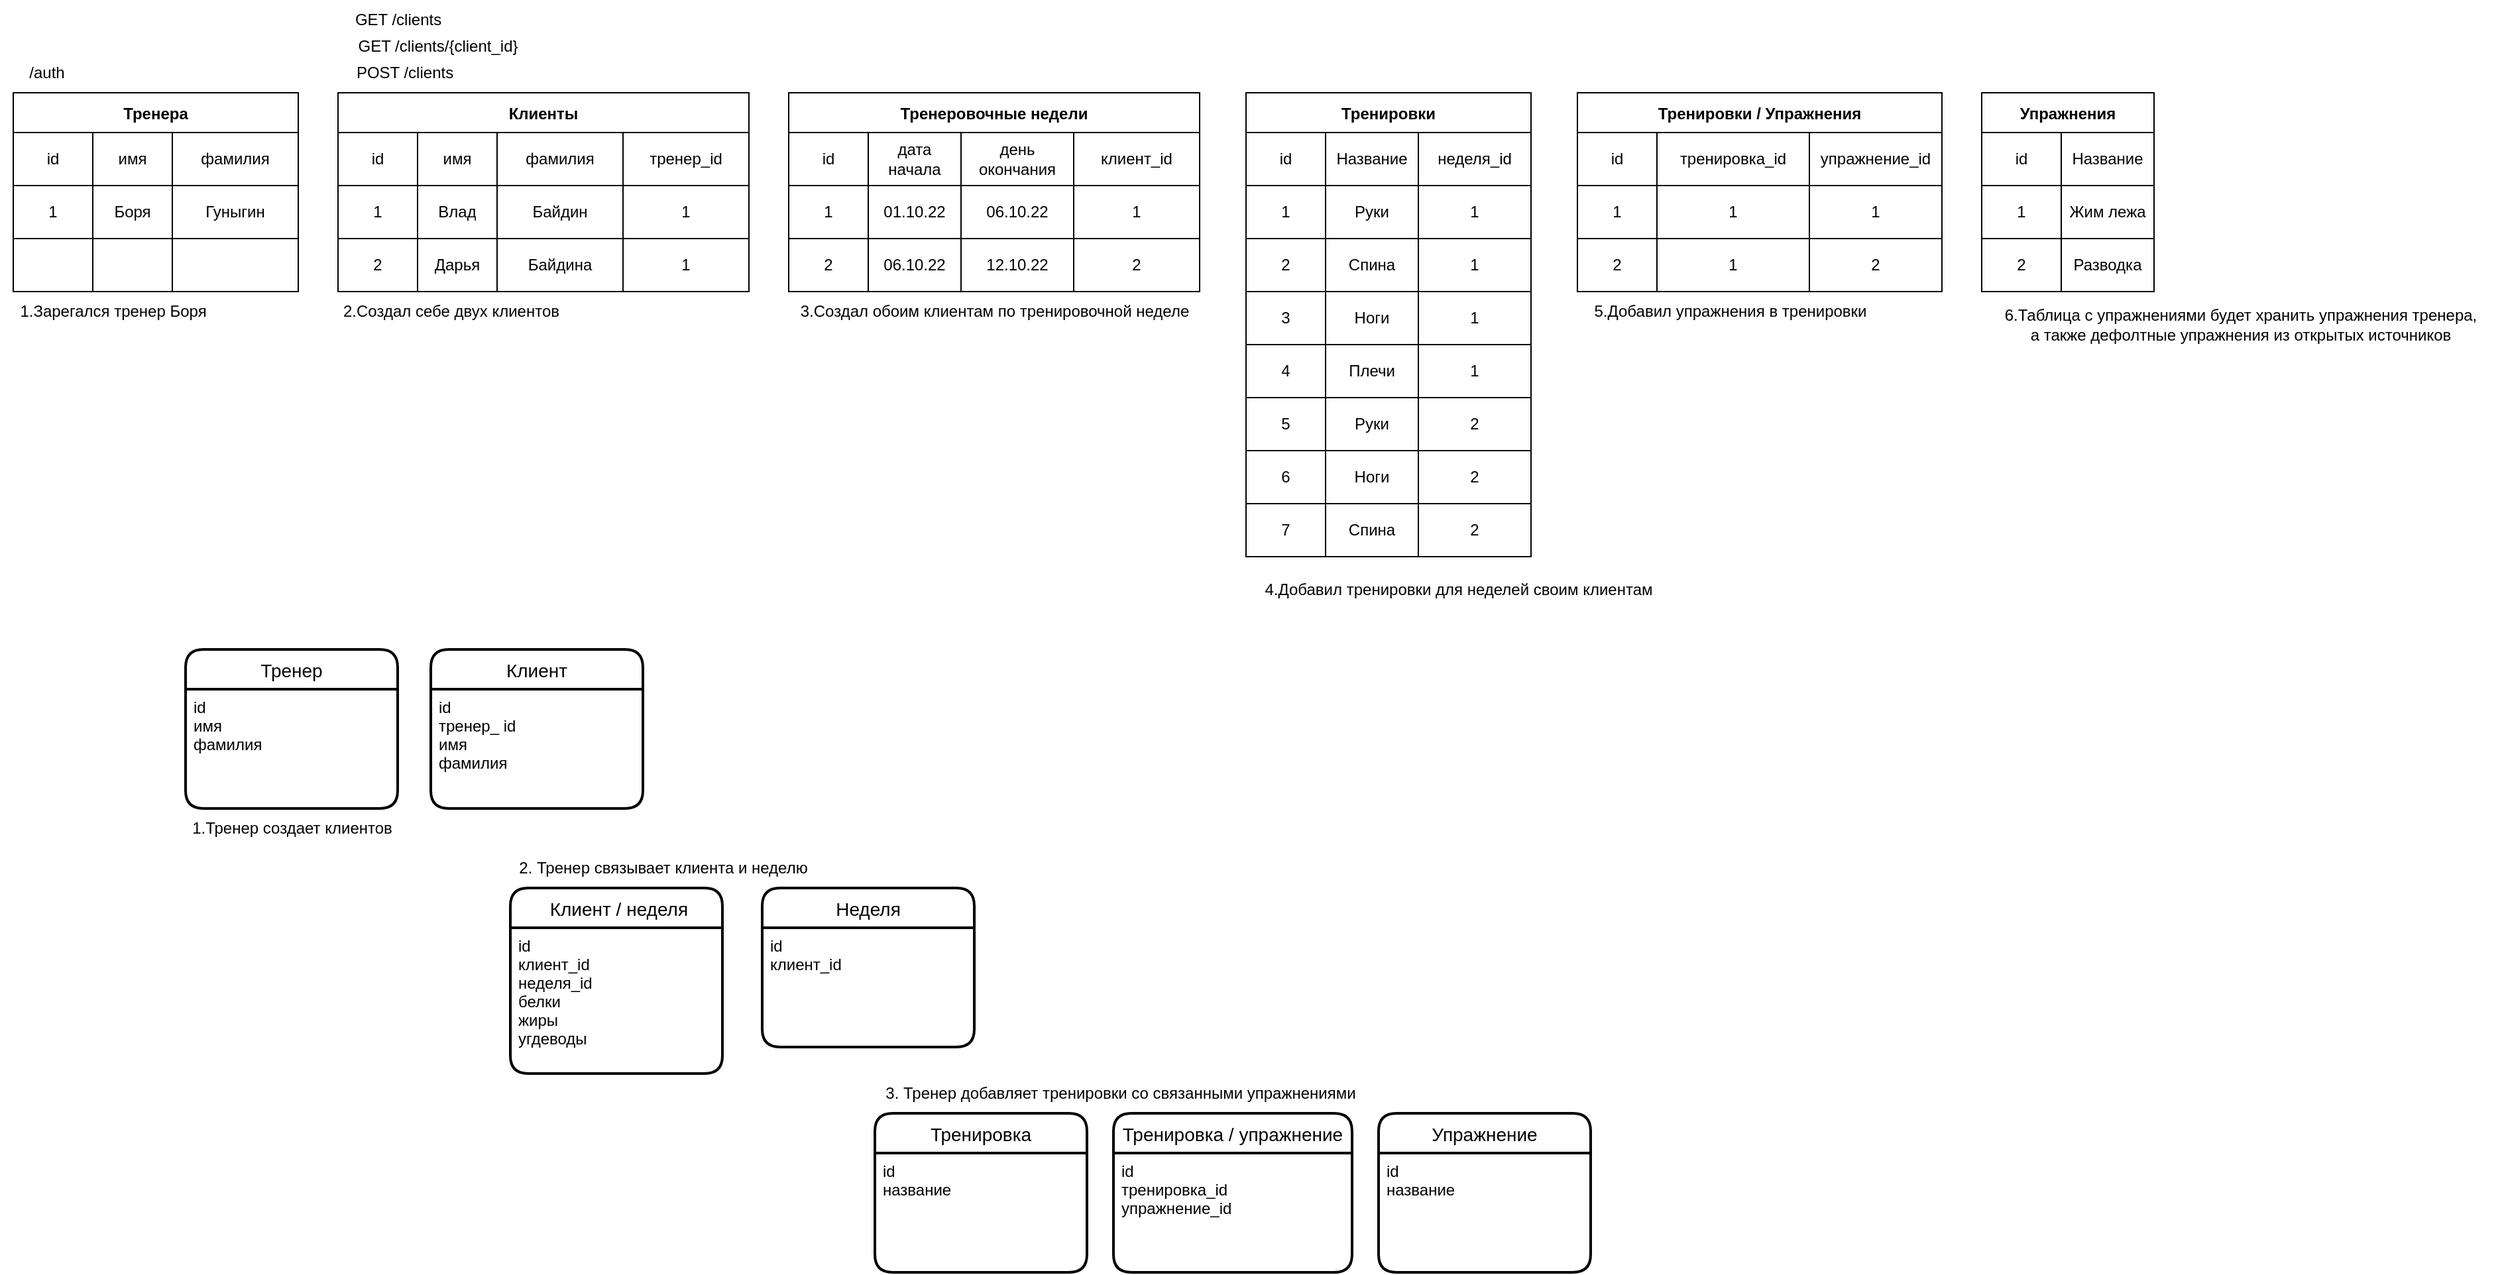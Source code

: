 <mxfile version="20.5.1" type="github">
  <diagram id="R2lEEEUBdFMjLlhIrx00" name="Page-1">
    <mxGraphModel dx="1638" dy="875" grid="1" gridSize="10" guides="1" tooltips="1" connect="1" arrows="1" fold="1" page="1" pageScale="1" pageWidth="850" pageHeight="1100" math="0" shadow="0" extFonts="Permanent Marker^https://fonts.googleapis.com/css?family=Permanent+Marker">
      <root>
        <mxCell id="0" />
        <mxCell id="1" parent="0" />
        <mxCell id="WvGkUx12fN6-GQ40ByEk-1" value="Тренер" style="swimlane;childLayout=stackLayout;horizontal=1;startSize=30;horizontalStack=0;rounded=1;fontSize=14;fontStyle=0;strokeWidth=2;resizeParent=0;resizeLast=1;shadow=0;dashed=0;align=center;" vertex="1" parent="1">
          <mxGeometry x="350" y="560" width="160" height="120" as="geometry" />
        </mxCell>
        <mxCell id="WvGkUx12fN6-GQ40ByEk-2" value="id&#xa;имя&#xa;фамилия" style="align=left;strokeColor=none;fillColor=none;spacingLeft=4;fontSize=12;verticalAlign=top;resizable=0;rotatable=0;part=1;" vertex="1" parent="WvGkUx12fN6-GQ40ByEk-1">
          <mxGeometry y="30" width="160" height="90" as="geometry" />
        </mxCell>
        <mxCell id="WvGkUx12fN6-GQ40ByEk-3" value="Клиент" style="swimlane;childLayout=stackLayout;horizontal=1;startSize=30;horizontalStack=0;rounded=1;fontSize=14;fontStyle=0;strokeWidth=2;resizeParent=0;resizeLast=1;shadow=0;dashed=0;align=center;" vertex="1" parent="1">
          <mxGeometry x="535" y="560" width="160" height="120" as="geometry" />
        </mxCell>
        <mxCell id="WvGkUx12fN6-GQ40ByEk-4" value="id&#xa;тренер_ id&#xa;имя&#xa;фамилия&#xa;" style="align=left;strokeColor=none;fillColor=none;spacingLeft=4;fontSize=12;verticalAlign=top;resizable=0;rotatable=0;part=1;" vertex="1" parent="WvGkUx12fN6-GQ40ByEk-3">
          <mxGeometry y="30" width="160" height="90" as="geometry" />
        </mxCell>
        <mxCell id="WvGkUx12fN6-GQ40ByEk-8" value="Неделя" style="swimlane;childLayout=stackLayout;horizontal=1;startSize=30;horizontalStack=0;rounded=1;fontSize=14;fontStyle=0;strokeWidth=2;resizeParent=0;resizeLast=1;shadow=0;dashed=0;align=center;" vertex="1" parent="1">
          <mxGeometry x="785" y="740" width="160" height="120" as="geometry" />
        </mxCell>
        <mxCell id="WvGkUx12fN6-GQ40ByEk-9" value="id&#xa;клиент_id&#xa;&#xa;" style="align=left;strokeColor=none;fillColor=none;spacingLeft=4;fontSize=12;verticalAlign=top;resizable=0;rotatable=0;part=1;" vertex="1" parent="WvGkUx12fN6-GQ40ByEk-8">
          <mxGeometry y="30" width="160" height="90" as="geometry" />
        </mxCell>
        <mxCell id="WvGkUx12fN6-GQ40ByEk-22" value=" Клиент / неделя" style="swimlane;childLayout=stackLayout;horizontal=1;startSize=30;horizontalStack=0;rounded=1;fontSize=14;fontStyle=0;strokeWidth=2;resizeParent=0;resizeLast=1;shadow=0;dashed=0;align=center;" vertex="1" parent="1">
          <mxGeometry x="595" y="740" width="160" height="140" as="geometry" />
        </mxCell>
        <mxCell id="WvGkUx12fN6-GQ40ByEk-23" value="id&#xa;клиент_id&#xa;неделя_id&#xa;белки&#xa;жиры&#xa;угдеводы" style="align=left;strokeColor=none;fillColor=none;spacingLeft=4;fontSize=12;verticalAlign=top;resizable=0;rotatable=0;part=1;" vertex="1" parent="WvGkUx12fN6-GQ40ByEk-22">
          <mxGeometry y="30" width="160" height="110" as="geometry" />
        </mxCell>
        <mxCell id="WvGkUx12fN6-GQ40ByEk-32" value="Тренировка" style="swimlane;childLayout=stackLayout;horizontal=1;startSize=30;horizontalStack=0;rounded=1;fontSize=14;fontStyle=0;strokeWidth=2;resizeParent=0;resizeLast=1;shadow=0;dashed=0;align=center;" vertex="1" parent="1">
          <mxGeometry x="870" y="910" width="160" height="120" as="geometry" />
        </mxCell>
        <mxCell id="WvGkUx12fN6-GQ40ByEk-33" value="id&#xa;название&#xa;" style="align=left;strokeColor=none;fillColor=none;spacingLeft=4;fontSize=12;verticalAlign=top;resizable=0;rotatable=0;part=1;" vertex="1" parent="WvGkUx12fN6-GQ40ByEk-32">
          <mxGeometry y="30" width="160" height="90" as="geometry" />
        </mxCell>
        <mxCell id="WvGkUx12fN6-GQ40ByEk-40" value="1.Тренер создает клиентов" style="text;html=1;resizable=0;autosize=1;align=center;verticalAlign=middle;points=[];fillColor=none;strokeColor=none;rounded=0;" vertex="1" parent="1">
          <mxGeometry x="340" y="680" width="180" height="30" as="geometry" />
        </mxCell>
        <mxCell id="WvGkUx12fN6-GQ40ByEk-48" value="2. Тренер связывает клиента и неделю" style="text;html=1;align=center;verticalAlign=middle;resizable=0;points=[];autosize=1;strokeColor=none;fillColor=none;" vertex="1" parent="1">
          <mxGeometry x="585" y="710" width="250" height="30" as="geometry" />
        </mxCell>
        <mxCell id="WvGkUx12fN6-GQ40ByEk-49" value="3. Тренер добавляет тренировки со связанными упражнениями" style="text;html=1;align=center;verticalAlign=middle;resizable=0;points=[];autosize=1;strokeColor=none;fillColor=none;" vertex="1" parent="1">
          <mxGeometry x="860" y="880" width="390" height="30" as="geometry" />
        </mxCell>
        <mxCell id="WvGkUx12fN6-GQ40ByEk-50" value="Тренировка / упражнение" style="swimlane;childLayout=stackLayout;horizontal=1;startSize=30;horizontalStack=0;rounded=1;fontSize=14;fontStyle=0;strokeWidth=2;resizeParent=0;resizeLast=1;shadow=0;dashed=0;align=center;" vertex="1" parent="1">
          <mxGeometry x="1050" y="910" width="180" height="120" as="geometry" />
        </mxCell>
        <mxCell id="WvGkUx12fN6-GQ40ByEk-51" value="id&#xa;тренировка_id&#xa;упражнение_id" style="align=left;strokeColor=none;fillColor=none;spacingLeft=4;fontSize=12;verticalAlign=top;resizable=0;rotatable=0;part=1;" vertex="1" parent="WvGkUx12fN6-GQ40ByEk-50">
          <mxGeometry y="30" width="180" height="90" as="geometry" />
        </mxCell>
        <mxCell id="WvGkUx12fN6-GQ40ByEk-59" value="Упражнение" style="swimlane;childLayout=stackLayout;horizontal=1;startSize=30;horizontalStack=0;rounded=1;fontSize=14;fontStyle=0;strokeWidth=2;resizeParent=0;resizeLast=1;shadow=0;dashed=0;align=center;" vertex="1" parent="1">
          <mxGeometry x="1250" y="910" width="160" height="120" as="geometry" />
        </mxCell>
        <mxCell id="WvGkUx12fN6-GQ40ByEk-60" value="id&#xa;название&#xa;" style="align=left;strokeColor=none;fillColor=none;spacingLeft=4;fontSize=12;verticalAlign=top;resizable=0;rotatable=0;part=1;" vertex="1" parent="WvGkUx12fN6-GQ40ByEk-59">
          <mxGeometry y="30" width="160" height="90" as="geometry" />
        </mxCell>
        <mxCell id="WvGkUx12fN6-GQ40ByEk-75" value="Тренера" style="shape=table;startSize=30;container=1;collapsible=0;childLayout=tableLayout;fontStyle=1;align=center;" vertex="1" parent="1">
          <mxGeometry x="220" y="140" width="215" height="150" as="geometry" />
        </mxCell>
        <mxCell id="WvGkUx12fN6-GQ40ByEk-76" value="" style="shape=tableRow;horizontal=0;startSize=0;swimlaneHead=0;swimlaneBody=0;top=0;left=0;bottom=0;right=0;collapsible=0;dropTarget=0;fillColor=none;points=[[0,0.5],[1,0.5]];portConstraint=eastwest;" vertex="1" parent="WvGkUx12fN6-GQ40ByEk-75">
          <mxGeometry y="30" width="215" height="40" as="geometry" />
        </mxCell>
        <mxCell id="WvGkUx12fN6-GQ40ByEk-77" value="id" style="shape=partialRectangle;html=1;whiteSpace=wrap;connectable=0;fillColor=none;top=0;left=0;bottom=0;right=0;overflow=hidden;" vertex="1" parent="WvGkUx12fN6-GQ40ByEk-76">
          <mxGeometry width="60" height="40" as="geometry">
            <mxRectangle width="60" height="40" as="alternateBounds" />
          </mxGeometry>
        </mxCell>
        <mxCell id="WvGkUx12fN6-GQ40ByEk-78" value="имя" style="shape=partialRectangle;html=1;whiteSpace=wrap;connectable=0;fillColor=none;top=0;left=0;bottom=0;right=0;overflow=hidden;" vertex="1" parent="WvGkUx12fN6-GQ40ByEk-76">
          <mxGeometry x="60" width="60" height="40" as="geometry">
            <mxRectangle width="60" height="40" as="alternateBounds" />
          </mxGeometry>
        </mxCell>
        <mxCell id="WvGkUx12fN6-GQ40ByEk-79" value="фамилия" style="shape=partialRectangle;html=1;whiteSpace=wrap;connectable=0;fillColor=none;top=0;left=0;bottom=0;right=0;overflow=hidden;" vertex="1" parent="WvGkUx12fN6-GQ40ByEk-76">
          <mxGeometry x="120" width="95" height="40" as="geometry">
            <mxRectangle width="95" height="40" as="alternateBounds" />
          </mxGeometry>
        </mxCell>
        <mxCell id="WvGkUx12fN6-GQ40ByEk-80" value="" style="shape=tableRow;horizontal=0;startSize=0;swimlaneHead=0;swimlaneBody=0;top=0;left=0;bottom=0;right=0;collapsible=0;dropTarget=0;fillColor=none;points=[[0,0.5],[1,0.5]];portConstraint=eastwest;" vertex="1" parent="WvGkUx12fN6-GQ40ByEk-75">
          <mxGeometry y="70" width="215" height="40" as="geometry" />
        </mxCell>
        <mxCell id="WvGkUx12fN6-GQ40ByEk-81" value="1" style="shape=partialRectangle;html=1;whiteSpace=wrap;connectable=0;fillColor=none;top=0;left=0;bottom=0;right=0;overflow=hidden;" vertex="1" parent="WvGkUx12fN6-GQ40ByEk-80">
          <mxGeometry width="60" height="40" as="geometry">
            <mxRectangle width="60" height="40" as="alternateBounds" />
          </mxGeometry>
        </mxCell>
        <mxCell id="WvGkUx12fN6-GQ40ByEk-82" value="Боря" style="shape=partialRectangle;html=1;whiteSpace=wrap;connectable=0;fillColor=none;top=0;left=0;bottom=0;right=0;overflow=hidden;" vertex="1" parent="WvGkUx12fN6-GQ40ByEk-80">
          <mxGeometry x="60" width="60" height="40" as="geometry">
            <mxRectangle width="60" height="40" as="alternateBounds" />
          </mxGeometry>
        </mxCell>
        <mxCell id="WvGkUx12fN6-GQ40ByEk-83" value="Гуныгин" style="shape=partialRectangle;html=1;whiteSpace=wrap;connectable=0;fillColor=none;top=0;left=0;bottom=0;right=0;overflow=hidden;" vertex="1" parent="WvGkUx12fN6-GQ40ByEk-80">
          <mxGeometry x="120" width="95" height="40" as="geometry">
            <mxRectangle width="95" height="40" as="alternateBounds" />
          </mxGeometry>
        </mxCell>
        <mxCell id="WvGkUx12fN6-GQ40ByEk-84" value="" style="shape=tableRow;horizontal=0;startSize=0;swimlaneHead=0;swimlaneBody=0;top=0;left=0;bottom=0;right=0;collapsible=0;dropTarget=0;fillColor=none;points=[[0,0.5],[1,0.5]];portConstraint=eastwest;" vertex="1" parent="WvGkUx12fN6-GQ40ByEk-75">
          <mxGeometry y="110" width="215" height="40" as="geometry" />
        </mxCell>
        <mxCell id="WvGkUx12fN6-GQ40ByEk-85" value="" style="shape=partialRectangle;html=1;whiteSpace=wrap;connectable=0;fillColor=none;top=0;left=0;bottom=0;right=0;overflow=hidden;" vertex="1" parent="WvGkUx12fN6-GQ40ByEk-84">
          <mxGeometry width="60" height="40" as="geometry">
            <mxRectangle width="60" height="40" as="alternateBounds" />
          </mxGeometry>
        </mxCell>
        <mxCell id="WvGkUx12fN6-GQ40ByEk-86" value="" style="shape=partialRectangle;html=1;whiteSpace=wrap;connectable=0;fillColor=none;top=0;left=0;bottom=0;right=0;overflow=hidden;" vertex="1" parent="WvGkUx12fN6-GQ40ByEk-84">
          <mxGeometry x="60" width="60" height="40" as="geometry">
            <mxRectangle width="60" height="40" as="alternateBounds" />
          </mxGeometry>
        </mxCell>
        <mxCell id="WvGkUx12fN6-GQ40ByEk-87" value="" style="shape=partialRectangle;html=1;whiteSpace=wrap;connectable=0;fillColor=none;top=0;left=0;bottom=0;right=0;overflow=hidden;" vertex="1" parent="WvGkUx12fN6-GQ40ByEk-84">
          <mxGeometry x="120" width="95" height="40" as="geometry">
            <mxRectangle width="95" height="40" as="alternateBounds" />
          </mxGeometry>
        </mxCell>
        <mxCell id="WvGkUx12fN6-GQ40ByEk-106" value="Клиенты" style="shape=table;startSize=30;container=1;collapsible=0;childLayout=tableLayout;fontStyle=1;align=center;" vertex="1" parent="1">
          <mxGeometry x="465" y="140" width="310" height="150" as="geometry" />
        </mxCell>
        <mxCell id="WvGkUx12fN6-GQ40ByEk-107" value="" style="shape=tableRow;horizontal=0;startSize=0;swimlaneHead=0;swimlaneBody=0;top=0;left=0;bottom=0;right=0;collapsible=0;dropTarget=0;fillColor=none;points=[[0,0.5],[1,0.5]];portConstraint=eastwest;" vertex="1" parent="WvGkUx12fN6-GQ40ByEk-106">
          <mxGeometry y="30" width="310" height="40" as="geometry" />
        </mxCell>
        <mxCell id="WvGkUx12fN6-GQ40ByEk-108" value="id" style="shape=partialRectangle;html=1;whiteSpace=wrap;connectable=0;fillColor=none;top=0;left=0;bottom=0;right=0;overflow=hidden;" vertex="1" parent="WvGkUx12fN6-GQ40ByEk-107">
          <mxGeometry width="60" height="40" as="geometry">
            <mxRectangle width="60" height="40" as="alternateBounds" />
          </mxGeometry>
        </mxCell>
        <mxCell id="WvGkUx12fN6-GQ40ByEk-109" value="имя" style="shape=partialRectangle;html=1;whiteSpace=wrap;connectable=0;fillColor=none;top=0;left=0;bottom=0;right=0;overflow=hidden;" vertex="1" parent="WvGkUx12fN6-GQ40ByEk-107">
          <mxGeometry x="60" width="60" height="40" as="geometry">
            <mxRectangle width="60" height="40" as="alternateBounds" />
          </mxGeometry>
        </mxCell>
        <mxCell id="WvGkUx12fN6-GQ40ByEk-110" value="фамилия" style="shape=partialRectangle;html=1;whiteSpace=wrap;connectable=0;fillColor=none;top=0;left=0;bottom=0;right=0;overflow=hidden;" vertex="1" parent="WvGkUx12fN6-GQ40ByEk-107">
          <mxGeometry x="120" width="95" height="40" as="geometry">
            <mxRectangle width="95" height="40" as="alternateBounds" />
          </mxGeometry>
        </mxCell>
        <mxCell id="WvGkUx12fN6-GQ40ByEk-128" value="тренер_id" style="shape=partialRectangle;html=1;whiteSpace=wrap;connectable=0;fillColor=none;top=0;left=0;bottom=0;right=0;overflow=hidden;" vertex="1" parent="WvGkUx12fN6-GQ40ByEk-107">
          <mxGeometry x="215" width="95" height="40" as="geometry">
            <mxRectangle width="95" height="40" as="alternateBounds" />
          </mxGeometry>
        </mxCell>
        <mxCell id="WvGkUx12fN6-GQ40ByEk-111" value="" style="shape=tableRow;horizontal=0;startSize=0;swimlaneHead=0;swimlaneBody=0;top=0;left=0;bottom=0;right=0;collapsible=0;dropTarget=0;fillColor=none;points=[[0,0.5],[1,0.5]];portConstraint=eastwest;" vertex="1" parent="WvGkUx12fN6-GQ40ByEk-106">
          <mxGeometry y="70" width="310" height="40" as="geometry" />
        </mxCell>
        <mxCell id="WvGkUx12fN6-GQ40ByEk-112" value="1" style="shape=partialRectangle;html=1;whiteSpace=wrap;connectable=0;fillColor=none;top=0;left=0;bottom=0;right=0;overflow=hidden;" vertex="1" parent="WvGkUx12fN6-GQ40ByEk-111">
          <mxGeometry width="60" height="40" as="geometry">
            <mxRectangle width="60" height="40" as="alternateBounds" />
          </mxGeometry>
        </mxCell>
        <mxCell id="WvGkUx12fN6-GQ40ByEk-113" value="Влад" style="shape=partialRectangle;html=1;whiteSpace=wrap;connectable=0;fillColor=none;top=0;left=0;bottom=0;right=0;overflow=hidden;" vertex="1" parent="WvGkUx12fN6-GQ40ByEk-111">
          <mxGeometry x="60" width="60" height="40" as="geometry">
            <mxRectangle width="60" height="40" as="alternateBounds" />
          </mxGeometry>
        </mxCell>
        <mxCell id="WvGkUx12fN6-GQ40ByEk-114" value="Байдин" style="shape=partialRectangle;html=1;whiteSpace=wrap;connectable=0;fillColor=none;top=0;left=0;bottom=0;right=0;overflow=hidden;" vertex="1" parent="WvGkUx12fN6-GQ40ByEk-111">
          <mxGeometry x="120" width="95" height="40" as="geometry">
            <mxRectangle width="95" height="40" as="alternateBounds" />
          </mxGeometry>
        </mxCell>
        <mxCell id="WvGkUx12fN6-GQ40ByEk-129" value="1" style="shape=partialRectangle;html=1;whiteSpace=wrap;connectable=0;fillColor=none;top=0;left=0;bottom=0;right=0;overflow=hidden;" vertex="1" parent="WvGkUx12fN6-GQ40ByEk-111">
          <mxGeometry x="215" width="95" height="40" as="geometry">
            <mxRectangle width="95" height="40" as="alternateBounds" />
          </mxGeometry>
        </mxCell>
        <mxCell id="WvGkUx12fN6-GQ40ByEk-115" value="" style="shape=tableRow;horizontal=0;startSize=0;swimlaneHead=0;swimlaneBody=0;top=0;left=0;bottom=0;right=0;collapsible=0;dropTarget=0;fillColor=none;points=[[0,0.5],[1,0.5]];portConstraint=eastwest;" vertex="1" parent="WvGkUx12fN6-GQ40ByEk-106">
          <mxGeometry y="110" width="310" height="40" as="geometry" />
        </mxCell>
        <mxCell id="WvGkUx12fN6-GQ40ByEk-116" value="2" style="shape=partialRectangle;html=1;whiteSpace=wrap;connectable=0;fillColor=none;top=0;left=0;bottom=0;right=0;overflow=hidden;" vertex="1" parent="WvGkUx12fN6-GQ40ByEk-115">
          <mxGeometry width="60" height="40" as="geometry">
            <mxRectangle width="60" height="40" as="alternateBounds" />
          </mxGeometry>
        </mxCell>
        <mxCell id="WvGkUx12fN6-GQ40ByEk-117" value="Дарья" style="shape=partialRectangle;html=1;whiteSpace=wrap;connectable=0;fillColor=none;top=0;left=0;bottom=0;right=0;overflow=hidden;" vertex="1" parent="WvGkUx12fN6-GQ40ByEk-115">
          <mxGeometry x="60" width="60" height="40" as="geometry">
            <mxRectangle width="60" height="40" as="alternateBounds" />
          </mxGeometry>
        </mxCell>
        <mxCell id="WvGkUx12fN6-GQ40ByEk-118" value="Байдина" style="shape=partialRectangle;html=1;whiteSpace=wrap;connectable=0;fillColor=none;top=0;left=0;bottom=0;right=0;overflow=hidden;" vertex="1" parent="WvGkUx12fN6-GQ40ByEk-115">
          <mxGeometry x="120" width="95" height="40" as="geometry">
            <mxRectangle width="95" height="40" as="alternateBounds" />
          </mxGeometry>
        </mxCell>
        <mxCell id="WvGkUx12fN6-GQ40ByEk-130" value="1" style="shape=partialRectangle;html=1;whiteSpace=wrap;connectable=0;fillColor=none;top=0;left=0;bottom=0;right=0;overflow=hidden;" vertex="1" parent="WvGkUx12fN6-GQ40ByEk-115">
          <mxGeometry x="215" width="95" height="40" as="geometry">
            <mxRectangle width="95" height="40" as="alternateBounds" />
          </mxGeometry>
        </mxCell>
        <mxCell id="WvGkUx12fN6-GQ40ByEk-131" value="Тренеровочные недели" style="shape=table;startSize=30;container=1;collapsible=0;childLayout=tableLayout;fontStyle=1;align=center;" vertex="1" parent="1">
          <mxGeometry x="805" y="140" width="310" height="150" as="geometry" />
        </mxCell>
        <mxCell id="WvGkUx12fN6-GQ40ByEk-132" value="" style="shape=tableRow;horizontal=0;startSize=0;swimlaneHead=0;swimlaneBody=0;top=0;left=0;bottom=0;right=0;collapsible=0;dropTarget=0;fillColor=none;points=[[0,0.5],[1,0.5]];portConstraint=eastwest;" vertex="1" parent="WvGkUx12fN6-GQ40ByEk-131">
          <mxGeometry y="30" width="310" height="40" as="geometry" />
        </mxCell>
        <mxCell id="WvGkUx12fN6-GQ40ByEk-133" value="id" style="shape=partialRectangle;html=1;whiteSpace=wrap;connectable=0;fillColor=none;top=0;left=0;bottom=0;right=0;overflow=hidden;" vertex="1" parent="WvGkUx12fN6-GQ40ByEk-132">
          <mxGeometry width="60" height="40" as="geometry">
            <mxRectangle width="60" height="40" as="alternateBounds" />
          </mxGeometry>
        </mxCell>
        <mxCell id="WvGkUx12fN6-GQ40ByEk-134" value="дата&lt;br&gt;начала" style="shape=partialRectangle;html=1;whiteSpace=wrap;connectable=0;fillColor=none;top=0;left=0;bottom=0;right=0;overflow=hidden;" vertex="1" parent="WvGkUx12fN6-GQ40ByEk-132">
          <mxGeometry x="60" width="70" height="40" as="geometry">
            <mxRectangle width="70" height="40" as="alternateBounds" />
          </mxGeometry>
        </mxCell>
        <mxCell id="WvGkUx12fN6-GQ40ByEk-135" value="день окончания" style="shape=partialRectangle;html=1;whiteSpace=wrap;connectable=0;fillColor=none;top=0;left=0;bottom=0;right=0;overflow=hidden;" vertex="1" parent="WvGkUx12fN6-GQ40ByEk-132">
          <mxGeometry x="130" width="85" height="40" as="geometry">
            <mxRectangle width="85" height="40" as="alternateBounds" />
          </mxGeometry>
        </mxCell>
        <mxCell id="WvGkUx12fN6-GQ40ByEk-136" value="клиент_id" style="shape=partialRectangle;html=1;whiteSpace=wrap;connectable=0;fillColor=none;top=0;left=0;bottom=0;right=0;overflow=hidden;" vertex="1" parent="WvGkUx12fN6-GQ40ByEk-132">
          <mxGeometry x="215" width="95" height="40" as="geometry">
            <mxRectangle width="95" height="40" as="alternateBounds" />
          </mxGeometry>
        </mxCell>
        <mxCell id="WvGkUx12fN6-GQ40ByEk-137" value="" style="shape=tableRow;horizontal=0;startSize=0;swimlaneHead=0;swimlaneBody=0;top=0;left=0;bottom=0;right=0;collapsible=0;dropTarget=0;fillColor=none;points=[[0,0.5],[1,0.5]];portConstraint=eastwest;" vertex="1" parent="WvGkUx12fN6-GQ40ByEk-131">
          <mxGeometry y="70" width="310" height="40" as="geometry" />
        </mxCell>
        <mxCell id="WvGkUx12fN6-GQ40ByEk-138" value="1" style="shape=partialRectangle;html=1;whiteSpace=wrap;connectable=0;fillColor=none;top=0;left=0;bottom=0;right=0;overflow=hidden;" vertex="1" parent="WvGkUx12fN6-GQ40ByEk-137">
          <mxGeometry width="60" height="40" as="geometry">
            <mxRectangle width="60" height="40" as="alternateBounds" />
          </mxGeometry>
        </mxCell>
        <mxCell id="WvGkUx12fN6-GQ40ByEk-139" value="01.10.22" style="shape=partialRectangle;html=1;whiteSpace=wrap;connectable=0;fillColor=none;top=0;left=0;bottom=0;right=0;overflow=hidden;" vertex="1" parent="WvGkUx12fN6-GQ40ByEk-137">
          <mxGeometry x="60" width="70" height="40" as="geometry">
            <mxRectangle width="70" height="40" as="alternateBounds" />
          </mxGeometry>
        </mxCell>
        <mxCell id="WvGkUx12fN6-GQ40ByEk-140" value="06.10.22" style="shape=partialRectangle;html=1;whiteSpace=wrap;connectable=0;fillColor=none;top=0;left=0;bottom=0;right=0;overflow=hidden;" vertex="1" parent="WvGkUx12fN6-GQ40ByEk-137">
          <mxGeometry x="130" width="85" height="40" as="geometry">
            <mxRectangle width="85" height="40" as="alternateBounds" />
          </mxGeometry>
        </mxCell>
        <mxCell id="WvGkUx12fN6-GQ40ByEk-141" value="1" style="shape=partialRectangle;html=1;whiteSpace=wrap;connectable=0;fillColor=none;top=0;left=0;bottom=0;right=0;overflow=hidden;" vertex="1" parent="WvGkUx12fN6-GQ40ByEk-137">
          <mxGeometry x="215" width="95" height="40" as="geometry">
            <mxRectangle width="95" height="40" as="alternateBounds" />
          </mxGeometry>
        </mxCell>
        <mxCell id="WvGkUx12fN6-GQ40ByEk-142" value="" style="shape=tableRow;horizontal=0;startSize=0;swimlaneHead=0;swimlaneBody=0;top=0;left=0;bottom=0;right=0;collapsible=0;dropTarget=0;fillColor=none;points=[[0,0.5],[1,0.5]];portConstraint=eastwest;" vertex="1" parent="WvGkUx12fN6-GQ40ByEk-131">
          <mxGeometry y="110" width="310" height="40" as="geometry" />
        </mxCell>
        <mxCell id="WvGkUx12fN6-GQ40ByEk-143" value="2" style="shape=partialRectangle;html=1;whiteSpace=wrap;connectable=0;fillColor=none;top=0;left=0;bottom=0;right=0;overflow=hidden;" vertex="1" parent="WvGkUx12fN6-GQ40ByEk-142">
          <mxGeometry width="60" height="40" as="geometry">
            <mxRectangle width="60" height="40" as="alternateBounds" />
          </mxGeometry>
        </mxCell>
        <mxCell id="WvGkUx12fN6-GQ40ByEk-144" value="06.10.22" style="shape=partialRectangle;html=1;whiteSpace=wrap;connectable=0;fillColor=none;top=0;left=0;bottom=0;right=0;overflow=hidden;" vertex="1" parent="WvGkUx12fN6-GQ40ByEk-142">
          <mxGeometry x="60" width="70" height="40" as="geometry">
            <mxRectangle width="70" height="40" as="alternateBounds" />
          </mxGeometry>
        </mxCell>
        <mxCell id="WvGkUx12fN6-GQ40ByEk-145" value="12.10.22" style="shape=partialRectangle;html=1;whiteSpace=wrap;connectable=0;fillColor=none;top=0;left=0;bottom=0;right=0;overflow=hidden;" vertex="1" parent="WvGkUx12fN6-GQ40ByEk-142">
          <mxGeometry x="130" width="85" height="40" as="geometry">
            <mxRectangle width="85" height="40" as="alternateBounds" />
          </mxGeometry>
        </mxCell>
        <mxCell id="WvGkUx12fN6-GQ40ByEk-146" value="2" style="shape=partialRectangle;html=1;whiteSpace=wrap;connectable=0;fillColor=none;top=0;left=0;bottom=0;right=0;overflow=hidden;" vertex="1" parent="WvGkUx12fN6-GQ40ByEk-142">
          <mxGeometry x="215" width="95" height="40" as="geometry">
            <mxRectangle width="95" height="40" as="alternateBounds" />
          </mxGeometry>
        </mxCell>
        <mxCell id="WvGkUx12fN6-GQ40ByEk-147" value="Тренировки" style="shape=table;startSize=30;container=1;collapsible=0;childLayout=tableLayout;fontStyle=1;align=center;" vertex="1" parent="1">
          <mxGeometry x="1150" y="140" width="215" height="350" as="geometry" />
        </mxCell>
        <mxCell id="WvGkUx12fN6-GQ40ByEk-148" value="" style="shape=tableRow;horizontal=0;startSize=0;swimlaneHead=0;swimlaneBody=0;top=0;left=0;bottom=0;right=0;collapsible=0;dropTarget=0;fillColor=none;points=[[0,0.5],[1,0.5]];portConstraint=eastwest;" vertex="1" parent="WvGkUx12fN6-GQ40ByEk-147">
          <mxGeometry y="30" width="215" height="40" as="geometry" />
        </mxCell>
        <mxCell id="WvGkUx12fN6-GQ40ByEk-149" value="id" style="shape=partialRectangle;html=1;whiteSpace=wrap;connectable=0;fillColor=none;top=0;left=0;bottom=0;right=0;overflow=hidden;" vertex="1" parent="WvGkUx12fN6-GQ40ByEk-148">
          <mxGeometry width="60" height="40" as="geometry">
            <mxRectangle width="60" height="40" as="alternateBounds" />
          </mxGeometry>
        </mxCell>
        <mxCell id="WvGkUx12fN6-GQ40ByEk-150" value="Название" style="shape=partialRectangle;html=1;whiteSpace=wrap;connectable=0;fillColor=none;top=0;left=0;bottom=0;right=0;overflow=hidden;" vertex="1" parent="WvGkUx12fN6-GQ40ByEk-148">
          <mxGeometry x="60" width="70" height="40" as="geometry">
            <mxRectangle width="70" height="40" as="alternateBounds" />
          </mxGeometry>
        </mxCell>
        <mxCell id="WvGkUx12fN6-GQ40ByEk-151" value="неделя_id" style="shape=partialRectangle;html=1;whiteSpace=wrap;connectable=0;fillColor=none;top=0;left=0;bottom=0;right=0;overflow=hidden;" vertex="1" parent="WvGkUx12fN6-GQ40ByEk-148">
          <mxGeometry x="130" width="85" height="40" as="geometry">
            <mxRectangle width="85" height="40" as="alternateBounds" />
          </mxGeometry>
        </mxCell>
        <mxCell id="WvGkUx12fN6-GQ40ByEk-153" value="" style="shape=tableRow;horizontal=0;startSize=0;swimlaneHead=0;swimlaneBody=0;top=0;left=0;bottom=0;right=0;collapsible=0;dropTarget=0;fillColor=none;points=[[0,0.5],[1,0.5]];portConstraint=eastwest;" vertex="1" parent="WvGkUx12fN6-GQ40ByEk-147">
          <mxGeometry y="70" width="215" height="40" as="geometry" />
        </mxCell>
        <mxCell id="WvGkUx12fN6-GQ40ByEk-154" value="1" style="shape=partialRectangle;html=1;whiteSpace=wrap;connectable=0;fillColor=none;top=0;left=0;bottom=0;right=0;overflow=hidden;" vertex="1" parent="WvGkUx12fN6-GQ40ByEk-153">
          <mxGeometry width="60" height="40" as="geometry">
            <mxRectangle width="60" height="40" as="alternateBounds" />
          </mxGeometry>
        </mxCell>
        <mxCell id="WvGkUx12fN6-GQ40ByEk-155" value="Руки" style="shape=partialRectangle;html=1;whiteSpace=wrap;connectable=0;fillColor=none;top=0;left=0;bottom=0;right=0;overflow=hidden;" vertex="1" parent="WvGkUx12fN6-GQ40ByEk-153">
          <mxGeometry x="60" width="70" height="40" as="geometry">
            <mxRectangle width="70" height="40" as="alternateBounds" />
          </mxGeometry>
        </mxCell>
        <mxCell id="WvGkUx12fN6-GQ40ByEk-156" value="1" style="shape=partialRectangle;html=1;whiteSpace=wrap;connectable=0;fillColor=none;top=0;left=0;bottom=0;right=0;overflow=hidden;" vertex="1" parent="WvGkUx12fN6-GQ40ByEk-153">
          <mxGeometry x="130" width="85" height="40" as="geometry">
            <mxRectangle width="85" height="40" as="alternateBounds" />
          </mxGeometry>
        </mxCell>
        <mxCell id="WvGkUx12fN6-GQ40ByEk-158" value="" style="shape=tableRow;horizontal=0;startSize=0;swimlaneHead=0;swimlaneBody=0;top=0;left=0;bottom=0;right=0;collapsible=0;dropTarget=0;fillColor=none;points=[[0,0.5],[1,0.5]];portConstraint=eastwest;" vertex="1" parent="WvGkUx12fN6-GQ40ByEk-147">
          <mxGeometry y="110" width="215" height="40" as="geometry" />
        </mxCell>
        <mxCell id="WvGkUx12fN6-GQ40ByEk-159" value="2" style="shape=partialRectangle;html=1;whiteSpace=wrap;connectable=0;fillColor=none;top=0;left=0;bottom=0;right=0;overflow=hidden;" vertex="1" parent="WvGkUx12fN6-GQ40ByEk-158">
          <mxGeometry width="60" height="40" as="geometry">
            <mxRectangle width="60" height="40" as="alternateBounds" />
          </mxGeometry>
        </mxCell>
        <mxCell id="WvGkUx12fN6-GQ40ByEk-160" value="Спина" style="shape=partialRectangle;html=1;whiteSpace=wrap;connectable=0;fillColor=none;top=0;left=0;bottom=0;right=0;overflow=hidden;" vertex="1" parent="WvGkUx12fN6-GQ40ByEk-158">
          <mxGeometry x="60" width="70" height="40" as="geometry">
            <mxRectangle width="70" height="40" as="alternateBounds" />
          </mxGeometry>
        </mxCell>
        <mxCell id="WvGkUx12fN6-GQ40ByEk-161" value="1" style="shape=partialRectangle;html=1;whiteSpace=wrap;connectable=0;fillColor=none;top=0;left=0;bottom=0;right=0;overflow=hidden;" vertex="1" parent="WvGkUx12fN6-GQ40ByEk-158">
          <mxGeometry x="130" width="85" height="40" as="geometry">
            <mxRectangle width="85" height="40" as="alternateBounds" />
          </mxGeometry>
        </mxCell>
        <mxCell id="WvGkUx12fN6-GQ40ByEk-201" style="shape=tableRow;horizontal=0;startSize=0;swimlaneHead=0;swimlaneBody=0;top=0;left=0;bottom=0;right=0;collapsible=0;dropTarget=0;fillColor=none;points=[[0,0.5],[1,0.5]];portConstraint=eastwest;" vertex="1" parent="WvGkUx12fN6-GQ40ByEk-147">
          <mxGeometry y="150" width="215" height="40" as="geometry" />
        </mxCell>
        <mxCell id="WvGkUx12fN6-GQ40ByEk-202" value="3" style="shape=partialRectangle;html=1;whiteSpace=wrap;connectable=0;fillColor=none;top=0;left=0;bottom=0;right=0;overflow=hidden;" vertex="1" parent="WvGkUx12fN6-GQ40ByEk-201">
          <mxGeometry width="60" height="40" as="geometry">
            <mxRectangle width="60" height="40" as="alternateBounds" />
          </mxGeometry>
        </mxCell>
        <mxCell id="WvGkUx12fN6-GQ40ByEk-203" value="Ноги" style="shape=partialRectangle;html=1;whiteSpace=wrap;connectable=0;fillColor=none;top=0;left=0;bottom=0;right=0;overflow=hidden;" vertex="1" parent="WvGkUx12fN6-GQ40ByEk-201">
          <mxGeometry x="60" width="70" height="40" as="geometry">
            <mxRectangle width="70" height="40" as="alternateBounds" />
          </mxGeometry>
        </mxCell>
        <mxCell id="WvGkUx12fN6-GQ40ByEk-204" value="1" style="shape=partialRectangle;html=1;whiteSpace=wrap;connectable=0;fillColor=none;top=0;left=0;bottom=0;right=0;overflow=hidden;" vertex="1" parent="WvGkUx12fN6-GQ40ByEk-201">
          <mxGeometry x="130" width="85" height="40" as="geometry">
            <mxRectangle width="85" height="40" as="alternateBounds" />
          </mxGeometry>
        </mxCell>
        <mxCell id="WvGkUx12fN6-GQ40ByEk-205" style="shape=tableRow;horizontal=0;startSize=0;swimlaneHead=0;swimlaneBody=0;top=0;left=0;bottom=0;right=0;collapsible=0;dropTarget=0;fillColor=none;points=[[0,0.5],[1,0.5]];portConstraint=eastwest;" vertex="1" parent="WvGkUx12fN6-GQ40ByEk-147">
          <mxGeometry y="190" width="215" height="40" as="geometry" />
        </mxCell>
        <mxCell id="WvGkUx12fN6-GQ40ByEk-206" value="4" style="shape=partialRectangle;html=1;whiteSpace=wrap;connectable=0;fillColor=none;top=0;left=0;bottom=0;right=0;overflow=hidden;" vertex="1" parent="WvGkUx12fN6-GQ40ByEk-205">
          <mxGeometry width="60" height="40" as="geometry">
            <mxRectangle width="60" height="40" as="alternateBounds" />
          </mxGeometry>
        </mxCell>
        <mxCell id="WvGkUx12fN6-GQ40ByEk-207" value="Плечи" style="shape=partialRectangle;html=1;whiteSpace=wrap;connectable=0;fillColor=none;top=0;left=0;bottom=0;right=0;overflow=hidden;" vertex="1" parent="WvGkUx12fN6-GQ40ByEk-205">
          <mxGeometry x="60" width="70" height="40" as="geometry">
            <mxRectangle width="70" height="40" as="alternateBounds" />
          </mxGeometry>
        </mxCell>
        <mxCell id="WvGkUx12fN6-GQ40ByEk-208" value="1" style="shape=partialRectangle;html=1;whiteSpace=wrap;connectable=0;fillColor=none;top=0;left=0;bottom=0;right=0;overflow=hidden;" vertex="1" parent="WvGkUx12fN6-GQ40ByEk-205">
          <mxGeometry x="130" width="85" height="40" as="geometry">
            <mxRectangle width="85" height="40" as="alternateBounds" />
          </mxGeometry>
        </mxCell>
        <mxCell id="WvGkUx12fN6-GQ40ByEk-209" style="shape=tableRow;horizontal=0;startSize=0;swimlaneHead=0;swimlaneBody=0;top=0;left=0;bottom=0;right=0;collapsible=0;dropTarget=0;fillColor=none;points=[[0,0.5],[1,0.5]];portConstraint=eastwest;" vertex="1" parent="WvGkUx12fN6-GQ40ByEk-147">
          <mxGeometry y="230" width="215" height="40" as="geometry" />
        </mxCell>
        <mxCell id="WvGkUx12fN6-GQ40ByEk-210" value="5" style="shape=partialRectangle;html=1;whiteSpace=wrap;connectable=0;fillColor=none;top=0;left=0;bottom=0;right=0;overflow=hidden;" vertex="1" parent="WvGkUx12fN6-GQ40ByEk-209">
          <mxGeometry width="60" height="40" as="geometry">
            <mxRectangle width="60" height="40" as="alternateBounds" />
          </mxGeometry>
        </mxCell>
        <mxCell id="WvGkUx12fN6-GQ40ByEk-211" value="Руки" style="shape=partialRectangle;html=1;whiteSpace=wrap;connectable=0;fillColor=none;top=0;left=0;bottom=0;right=0;overflow=hidden;" vertex="1" parent="WvGkUx12fN6-GQ40ByEk-209">
          <mxGeometry x="60" width="70" height="40" as="geometry">
            <mxRectangle width="70" height="40" as="alternateBounds" />
          </mxGeometry>
        </mxCell>
        <mxCell id="WvGkUx12fN6-GQ40ByEk-212" value="2" style="shape=partialRectangle;html=1;whiteSpace=wrap;connectable=0;fillColor=none;top=0;left=0;bottom=0;right=0;overflow=hidden;" vertex="1" parent="WvGkUx12fN6-GQ40ByEk-209">
          <mxGeometry x="130" width="85" height="40" as="geometry">
            <mxRectangle width="85" height="40" as="alternateBounds" />
          </mxGeometry>
        </mxCell>
        <mxCell id="WvGkUx12fN6-GQ40ByEk-213" style="shape=tableRow;horizontal=0;startSize=0;swimlaneHead=0;swimlaneBody=0;top=0;left=0;bottom=0;right=0;collapsible=0;dropTarget=0;fillColor=none;points=[[0,0.5],[1,0.5]];portConstraint=eastwest;" vertex="1" parent="WvGkUx12fN6-GQ40ByEk-147">
          <mxGeometry y="270" width="215" height="40" as="geometry" />
        </mxCell>
        <mxCell id="WvGkUx12fN6-GQ40ByEk-214" value="6" style="shape=partialRectangle;html=1;whiteSpace=wrap;connectable=0;fillColor=none;top=0;left=0;bottom=0;right=0;overflow=hidden;" vertex="1" parent="WvGkUx12fN6-GQ40ByEk-213">
          <mxGeometry width="60" height="40" as="geometry">
            <mxRectangle width="60" height="40" as="alternateBounds" />
          </mxGeometry>
        </mxCell>
        <mxCell id="WvGkUx12fN6-GQ40ByEk-215" value="Ноги" style="shape=partialRectangle;html=1;whiteSpace=wrap;connectable=0;fillColor=none;top=0;left=0;bottom=0;right=0;overflow=hidden;" vertex="1" parent="WvGkUx12fN6-GQ40ByEk-213">
          <mxGeometry x="60" width="70" height="40" as="geometry">
            <mxRectangle width="70" height="40" as="alternateBounds" />
          </mxGeometry>
        </mxCell>
        <mxCell id="WvGkUx12fN6-GQ40ByEk-216" value="2" style="shape=partialRectangle;html=1;whiteSpace=wrap;connectable=0;fillColor=none;top=0;left=0;bottom=0;right=0;overflow=hidden;" vertex="1" parent="WvGkUx12fN6-GQ40ByEk-213">
          <mxGeometry x="130" width="85" height="40" as="geometry">
            <mxRectangle width="85" height="40" as="alternateBounds" />
          </mxGeometry>
        </mxCell>
        <mxCell id="WvGkUx12fN6-GQ40ByEk-217" style="shape=tableRow;horizontal=0;startSize=0;swimlaneHead=0;swimlaneBody=0;top=0;left=0;bottom=0;right=0;collapsible=0;dropTarget=0;fillColor=none;points=[[0,0.5],[1,0.5]];portConstraint=eastwest;" vertex="1" parent="WvGkUx12fN6-GQ40ByEk-147">
          <mxGeometry y="310" width="215" height="40" as="geometry" />
        </mxCell>
        <mxCell id="WvGkUx12fN6-GQ40ByEk-218" value="7" style="shape=partialRectangle;html=1;whiteSpace=wrap;connectable=0;fillColor=none;top=0;left=0;bottom=0;right=0;overflow=hidden;" vertex="1" parent="WvGkUx12fN6-GQ40ByEk-217">
          <mxGeometry width="60" height="40" as="geometry">
            <mxRectangle width="60" height="40" as="alternateBounds" />
          </mxGeometry>
        </mxCell>
        <mxCell id="WvGkUx12fN6-GQ40ByEk-219" value="Спина" style="shape=partialRectangle;html=1;whiteSpace=wrap;connectable=0;fillColor=none;top=0;left=0;bottom=0;right=0;overflow=hidden;" vertex="1" parent="WvGkUx12fN6-GQ40ByEk-217">
          <mxGeometry x="60" width="70" height="40" as="geometry">
            <mxRectangle width="70" height="40" as="alternateBounds" />
          </mxGeometry>
        </mxCell>
        <mxCell id="WvGkUx12fN6-GQ40ByEk-220" value="2" style="shape=partialRectangle;html=1;whiteSpace=wrap;connectable=0;fillColor=none;top=0;left=0;bottom=0;right=0;overflow=hidden;" vertex="1" parent="WvGkUx12fN6-GQ40ByEk-217">
          <mxGeometry x="130" width="85" height="40" as="geometry">
            <mxRectangle width="85" height="40" as="alternateBounds" />
          </mxGeometry>
        </mxCell>
        <mxCell id="WvGkUx12fN6-GQ40ByEk-166" value="Тренировки / Упражнения" style="shape=table;startSize=30;container=1;collapsible=0;childLayout=tableLayout;fontStyle=1;align=center;" vertex="1" parent="1">
          <mxGeometry x="1400" y="140" width="275" height="150" as="geometry" />
        </mxCell>
        <mxCell id="WvGkUx12fN6-GQ40ByEk-167" value="" style="shape=tableRow;horizontal=0;startSize=0;swimlaneHead=0;swimlaneBody=0;top=0;left=0;bottom=0;right=0;collapsible=0;dropTarget=0;fillColor=none;points=[[0,0.5],[1,0.5]];portConstraint=eastwest;" vertex="1" parent="WvGkUx12fN6-GQ40ByEk-166">
          <mxGeometry y="30" width="275" height="40" as="geometry" />
        </mxCell>
        <mxCell id="WvGkUx12fN6-GQ40ByEk-168" value="id" style="shape=partialRectangle;html=1;whiteSpace=wrap;connectable=0;fillColor=none;top=0;left=0;bottom=0;right=0;overflow=hidden;" vertex="1" parent="WvGkUx12fN6-GQ40ByEk-167">
          <mxGeometry width="60" height="40" as="geometry">
            <mxRectangle width="60" height="40" as="alternateBounds" />
          </mxGeometry>
        </mxCell>
        <mxCell id="WvGkUx12fN6-GQ40ByEk-169" value="тренировка_id" style="shape=partialRectangle;html=1;whiteSpace=wrap;connectable=0;fillColor=none;top=0;left=0;bottom=0;right=0;overflow=hidden;" vertex="1" parent="WvGkUx12fN6-GQ40ByEk-167">
          <mxGeometry x="60" width="115" height="40" as="geometry">
            <mxRectangle width="115" height="40" as="alternateBounds" />
          </mxGeometry>
        </mxCell>
        <mxCell id="WvGkUx12fN6-GQ40ByEk-170" value="упражнение_id" style="shape=partialRectangle;html=1;whiteSpace=wrap;connectable=0;fillColor=none;top=0;left=0;bottom=0;right=0;overflow=hidden;" vertex="1" parent="WvGkUx12fN6-GQ40ByEk-167">
          <mxGeometry x="175" width="100" height="40" as="geometry">
            <mxRectangle width="100" height="40" as="alternateBounds" />
          </mxGeometry>
        </mxCell>
        <mxCell id="WvGkUx12fN6-GQ40ByEk-171" value="" style="shape=tableRow;horizontal=0;startSize=0;swimlaneHead=0;swimlaneBody=0;top=0;left=0;bottom=0;right=0;collapsible=0;dropTarget=0;fillColor=none;points=[[0,0.5],[1,0.5]];portConstraint=eastwest;" vertex="1" parent="WvGkUx12fN6-GQ40ByEk-166">
          <mxGeometry y="70" width="275" height="40" as="geometry" />
        </mxCell>
        <mxCell id="WvGkUx12fN6-GQ40ByEk-172" value="1" style="shape=partialRectangle;html=1;whiteSpace=wrap;connectable=0;fillColor=none;top=0;left=0;bottom=0;right=0;overflow=hidden;" vertex="1" parent="WvGkUx12fN6-GQ40ByEk-171">
          <mxGeometry width="60" height="40" as="geometry">
            <mxRectangle width="60" height="40" as="alternateBounds" />
          </mxGeometry>
        </mxCell>
        <mxCell id="WvGkUx12fN6-GQ40ByEk-173" value="1" style="shape=partialRectangle;html=1;whiteSpace=wrap;connectable=0;fillColor=none;top=0;left=0;bottom=0;right=0;overflow=hidden;" vertex="1" parent="WvGkUx12fN6-GQ40ByEk-171">
          <mxGeometry x="60" width="115" height="40" as="geometry">
            <mxRectangle width="115" height="40" as="alternateBounds" />
          </mxGeometry>
        </mxCell>
        <mxCell id="WvGkUx12fN6-GQ40ByEk-174" value="1" style="shape=partialRectangle;html=1;whiteSpace=wrap;connectable=0;fillColor=none;top=0;left=0;bottom=0;right=0;overflow=hidden;" vertex="1" parent="WvGkUx12fN6-GQ40ByEk-171">
          <mxGeometry x="175" width="100" height="40" as="geometry">
            <mxRectangle width="100" height="40" as="alternateBounds" />
          </mxGeometry>
        </mxCell>
        <mxCell id="WvGkUx12fN6-GQ40ByEk-175" value="" style="shape=tableRow;horizontal=0;startSize=0;swimlaneHead=0;swimlaneBody=0;top=0;left=0;bottom=0;right=0;collapsible=0;dropTarget=0;fillColor=none;points=[[0,0.5],[1,0.5]];portConstraint=eastwest;" vertex="1" parent="WvGkUx12fN6-GQ40ByEk-166">
          <mxGeometry y="110" width="275" height="40" as="geometry" />
        </mxCell>
        <mxCell id="WvGkUx12fN6-GQ40ByEk-176" value="2" style="shape=partialRectangle;html=1;whiteSpace=wrap;connectable=0;fillColor=none;top=0;left=0;bottom=0;right=0;overflow=hidden;" vertex="1" parent="WvGkUx12fN6-GQ40ByEk-175">
          <mxGeometry width="60" height="40" as="geometry">
            <mxRectangle width="60" height="40" as="alternateBounds" />
          </mxGeometry>
        </mxCell>
        <mxCell id="WvGkUx12fN6-GQ40ByEk-177" value="1" style="shape=partialRectangle;html=1;whiteSpace=wrap;connectable=0;fillColor=none;top=0;left=0;bottom=0;right=0;overflow=hidden;" vertex="1" parent="WvGkUx12fN6-GQ40ByEk-175">
          <mxGeometry x="60" width="115" height="40" as="geometry">
            <mxRectangle width="115" height="40" as="alternateBounds" />
          </mxGeometry>
        </mxCell>
        <mxCell id="WvGkUx12fN6-GQ40ByEk-178" value="2" style="shape=partialRectangle;html=1;whiteSpace=wrap;connectable=0;fillColor=none;top=0;left=0;bottom=0;right=0;overflow=hidden;" vertex="1" parent="WvGkUx12fN6-GQ40ByEk-175">
          <mxGeometry x="175" width="100" height="40" as="geometry">
            <mxRectangle width="100" height="40" as="alternateBounds" />
          </mxGeometry>
        </mxCell>
        <mxCell id="WvGkUx12fN6-GQ40ByEk-179" value="Упражнения" style="shape=table;startSize=30;container=1;collapsible=0;childLayout=tableLayout;fontStyle=1;align=center;" vertex="1" parent="1">
          <mxGeometry x="1705" y="140" width="130" height="150" as="geometry" />
        </mxCell>
        <mxCell id="WvGkUx12fN6-GQ40ByEk-180" value="" style="shape=tableRow;horizontal=0;startSize=0;swimlaneHead=0;swimlaneBody=0;top=0;left=0;bottom=0;right=0;collapsible=0;dropTarget=0;fillColor=none;points=[[0,0.5],[1,0.5]];portConstraint=eastwest;" vertex="1" parent="WvGkUx12fN6-GQ40ByEk-179">
          <mxGeometry y="30" width="130" height="40" as="geometry" />
        </mxCell>
        <mxCell id="WvGkUx12fN6-GQ40ByEk-181" value="id" style="shape=partialRectangle;html=1;whiteSpace=wrap;connectable=0;fillColor=none;top=0;left=0;bottom=0;right=0;overflow=hidden;" vertex="1" parent="WvGkUx12fN6-GQ40ByEk-180">
          <mxGeometry width="60" height="40" as="geometry">
            <mxRectangle width="60" height="40" as="alternateBounds" />
          </mxGeometry>
        </mxCell>
        <mxCell id="WvGkUx12fN6-GQ40ByEk-182" value="Название" style="shape=partialRectangle;html=1;whiteSpace=wrap;connectable=0;fillColor=none;top=0;left=0;bottom=0;right=0;overflow=hidden;" vertex="1" parent="WvGkUx12fN6-GQ40ByEk-180">
          <mxGeometry x="60" width="70" height="40" as="geometry">
            <mxRectangle width="70" height="40" as="alternateBounds" />
          </mxGeometry>
        </mxCell>
        <mxCell id="WvGkUx12fN6-GQ40ByEk-184" value="" style="shape=tableRow;horizontal=0;startSize=0;swimlaneHead=0;swimlaneBody=0;top=0;left=0;bottom=0;right=0;collapsible=0;dropTarget=0;fillColor=none;points=[[0,0.5],[1,0.5]];portConstraint=eastwest;" vertex="1" parent="WvGkUx12fN6-GQ40ByEk-179">
          <mxGeometry y="70" width="130" height="40" as="geometry" />
        </mxCell>
        <mxCell id="WvGkUx12fN6-GQ40ByEk-185" value="1" style="shape=partialRectangle;html=1;whiteSpace=wrap;connectable=0;fillColor=none;top=0;left=0;bottom=0;right=0;overflow=hidden;" vertex="1" parent="WvGkUx12fN6-GQ40ByEk-184">
          <mxGeometry width="60" height="40" as="geometry">
            <mxRectangle width="60" height="40" as="alternateBounds" />
          </mxGeometry>
        </mxCell>
        <mxCell id="WvGkUx12fN6-GQ40ByEk-186" value="Жим лежа" style="shape=partialRectangle;html=1;whiteSpace=wrap;connectable=0;fillColor=none;top=0;left=0;bottom=0;right=0;overflow=hidden;" vertex="1" parent="WvGkUx12fN6-GQ40ByEk-184">
          <mxGeometry x="60" width="70" height="40" as="geometry">
            <mxRectangle width="70" height="40" as="alternateBounds" />
          </mxGeometry>
        </mxCell>
        <mxCell id="WvGkUx12fN6-GQ40ByEk-188" value="" style="shape=tableRow;horizontal=0;startSize=0;swimlaneHead=0;swimlaneBody=0;top=0;left=0;bottom=0;right=0;collapsible=0;dropTarget=0;fillColor=none;points=[[0,0.5],[1,0.5]];portConstraint=eastwest;" vertex="1" parent="WvGkUx12fN6-GQ40ByEk-179">
          <mxGeometry y="110" width="130" height="40" as="geometry" />
        </mxCell>
        <mxCell id="WvGkUx12fN6-GQ40ByEk-189" value="2" style="shape=partialRectangle;html=1;whiteSpace=wrap;connectable=0;fillColor=none;top=0;left=0;bottom=0;right=0;overflow=hidden;" vertex="1" parent="WvGkUx12fN6-GQ40ByEk-188">
          <mxGeometry width="60" height="40" as="geometry">
            <mxRectangle width="60" height="40" as="alternateBounds" />
          </mxGeometry>
        </mxCell>
        <mxCell id="WvGkUx12fN6-GQ40ByEk-190" value="Разводка" style="shape=partialRectangle;html=1;whiteSpace=wrap;connectable=0;fillColor=none;top=0;left=0;bottom=0;right=0;overflow=hidden;" vertex="1" parent="WvGkUx12fN6-GQ40ByEk-188">
          <mxGeometry x="60" width="70" height="40" as="geometry">
            <mxRectangle width="70" height="40" as="alternateBounds" />
          </mxGeometry>
        </mxCell>
        <mxCell id="WvGkUx12fN6-GQ40ByEk-198" value="1.Зарегался тренер Боря" style="text;html=1;resizable=0;autosize=1;align=center;verticalAlign=middle;points=[];fillColor=none;strokeColor=none;rounded=0;" vertex="1" parent="1">
          <mxGeometry x="210" y="290" width="170" height="30" as="geometry" />
        </mxCell>
        <mxCell id="WvGkUx12fN6-GQ40ByEk-199" value="2.Создал себе двух клиентов" style="text;html=1;resizable=0;autosize=1;align=center;verticalAlign=middle;points=[];fillColor=none;strokeColor=none;rounded=0;" vertex="1" parent="1">
          <mxGeometry x="455" y="290" width="190" height="30" as="geometry" />
        </mxCell>
        <mxCell id="WvGkUx12fN6-GQ40ByEk-200" value="3.Создал обоим клиентам по тренировочной неделе" style="text;html=1;resizable=0;autosize=1;align=center;verticalAlign=middle;points=[];fillColor=none;strokeColor=none;rounded=0;" vertex="1" parent="1">
          <mxGeometry x="800" y="290" width="320" height="30" as="geometry" />
        </mxCell>
        <mxCell id="WvGkUx12fN6-GQ40ByEk-221" value="4.Добавил тренировки для неделей своим клиентам" style="text;html=1;resizable=0;autosize=1;align=center;verticalAlign=middle;points=[];fillColor=none;strokeColor=none;rounded=0;" vertex="1" parent="1">
          <mxGeometry x="1150" y="500" width="320" height="30" as="geometry" />
        </mxCell>
        <mxCell id="WvGkUx12fN6-GQ40ByEk-222" value="5.Добавил упражнения в тренировки" style="text;html=1;resizable=0;autosize=1;align=center;verticalAlign=middle;points=[];fillColor=none;strokeColor=none;rounded=0;" vertex="1" parent="1">
          <mxGeometry x="1400" y="290" width="230" height="30" as="geometry" />
        </mxCell>
        <mxCell id="WvGkUx12fN6-GQ40ByEk-223" value="6.Таблица с упражнениями будет хранить упражнения тренера, &lt;br&gt;а также дефолтные упражнения из открытых источников" style="text;html=1;resizable=0;autosize=1;align=center;verticalAlign=middle;points=[];fillColor=none;strokeColor=none;rounded=0;" vertex="1" parent="1">
          <mxGeometry x="1705" y="295" width="390" height="40" as="geometry" />
        </mxCell>
        <mxCell id="WvGkUx12fN6-GQ40ByEk-224" value="/auth" style="text;html=1;resizable=0;autosize=1;align=center;verticalAlign=middle;points=[];fillColor=none;strokeColor=none;rounded=0;" vertex="1" parent="1">
          <mxGeometry x="220" y="110" width="50" height="30" as="geometry" />
        </mxCell>
        <mxCell id="WvGkUx12fN6-GQ40ByEk-225" value="GET /clients" style="text;html=1;resizable=0;autosize=1;align=center;verticalAlign=middle;points=[];fillColor=none;strokeColor=none;rounded=0;" vertex="1" parent="1">
          <mxGeometry x="465" y="70" width="90" height="30" as="geometry" />
        </mxCell>
        <mxCell id="WvGkUx12fN6-GQ40ByEk-226" value="POST /clients" style="text;html=1;resizable=0;autosize=1;align=center;verticalAlign=middle;points=[];fillColor=none;strokeColor=none;rounded=0;" vertex="1" parent="1">
          <mxGeometry x="465" y="110" width="100" height="30" as="geometry" />
        </mxCell>
        <mxCell id="WvGkUx12fN6-GQ40ByEk-227" value="GET /clients/{client_id}" style="text;html=1;resizable=0;autosize=1;align=center;verticalAlign=middle;points=[];fillColor=none;strokeColor=none;rounded=0;" vertex="1" parent="1">
          <mxGeometry x="470" y="90" width="140" height="30" as="geometry" />
        </mxCell>
      </root>
    </mxGraphModel>
  </diagram>
</mxfile>
